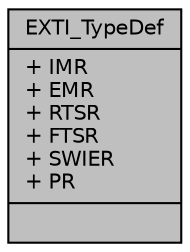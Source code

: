 digraph "EXTI_TypeDef"
{
  edge [fontname="Helvetica",fontsize="10",labelfontname="Helvetica",labelfontsize="10"];
  node [fontname="Helvetica",fontsize="10",shape=record];
  Node1 [label="{EXTI_TypeDef\n|+ IMR\l+ EMR\l+ RTSR\l+ FTSR\l+ SWIER\l+ PR\l|}",height=0.2,width=0.4,color="black", fillcolor="grey75", style="filled", fontcolor="black"];
}
